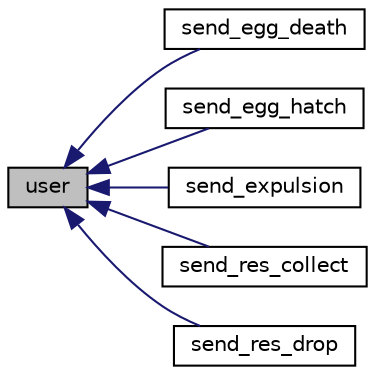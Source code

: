 digraph "user"
{
  edge [fontname="Helvetica",fontsize="10",labelfontname="Helvetica",labelfontsize="10"];
  node [fontname="Helvetica",fontsize="10",shape=record];
  rankdir="LR";
  Node21 [label="user",height=0.2,width=0.4,color="black", fillcolor="grey75", style="filled", fontcolor="black"];
  Node21 -> Node22 [dir="back",color="midnightblue",fontsize="10",style="solid",fontname="Helvetica"];
  Node22 [label="send_egg_death",height=0.2,width=0.4,color="black", fillcolor="white", style="filled",URL="$cmd__fcts_8h.html#a1d8253c7ee78f7acf111962489051c28"];
  Node21 -> Node23 [dir="back",color="midnightblue",fontsize="10",style="solid",fontname="Helvetica"];
  Node23 [label="send_egg_hatch",height=0.2,width=0.4,color="black", fillcolor="white", style="filled",URL="$cmd__fcts_8h.html#a8cb98edb1e27260238810bffec84a43e"];
  Node21 -> Node24 [dir="back",color="midnightblue",fontsize="10",style="solid",fontname="Helvetica"];
  Node24 [label="send_expulsion",height=0.2,width=0.4,color="black", fillcolor="white", style="filled",URL="$cmd__fcts_8h.html#a3835dbf2a480c07b38561e569da92de9"];
  Node21 -> Node25 [dir="back",color="midnightblue",fontsize="10",style="solid",fontname="Helvetica"];
  Node25 [label="send_res_collect",height=0.2,width=0.4,color="black", fillcolor="white", style="filled",URL="$cmd__fcts_8h.html#a367c7fb840a45d9f90cafd8fa3785f15"];
  Node21 -> Node26 [dir="back",color="midnightblue",fontsize="10",style="solid",fontname="Helvetica"];
  Node26 [label="send_res_drop",height=0.2,width=0.4,color="black", fillcolor="white", style="filled",URL="$cmd__fcts_8h.html#ae0d4f64c616f6a68e648350b632e1ab6"];
}
